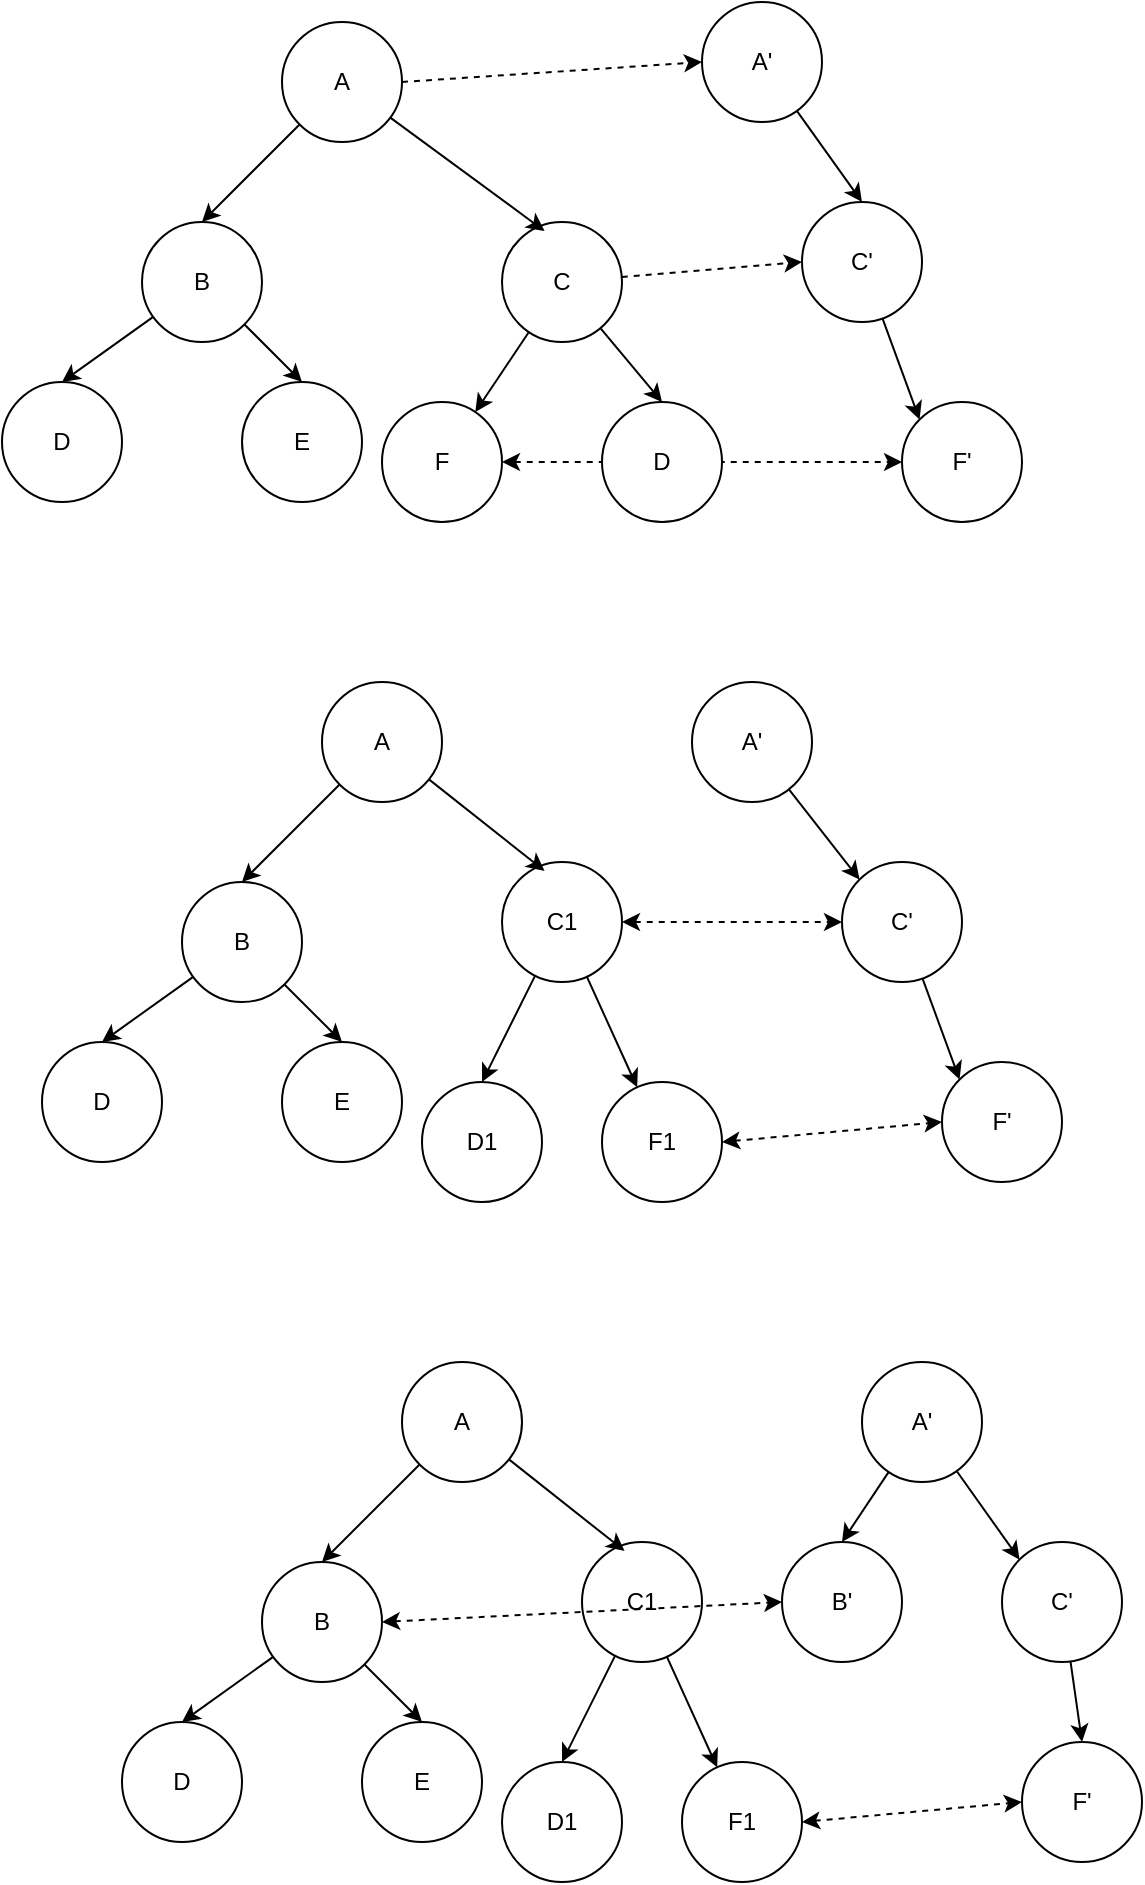 <mxfile>
    <diagram id="xcInql9LYhPSb-P1oFkS" name="Page-1">
        <mxGraphModel dx="887" dy="698" grid="1" gridSize="10" guides="1" tooltips="1" connect="1" arrows="1" fold="1" page="1" pageScale="1" pageWidth="850" pageHeight="1100" math="0" shadow="0">
            <root>
                <mxCell id="0"/>
                <mxCell id="1" parent="0"/>
                <mxCell id="2" value="A" style="ellipse;whiteSpace=wrap;html=1;aspect=fixed;" vertex="1" parent="1">
                    <mxGeometry x="240" y="30" width="60" height="60" as="geometry"/>
                </mxCell>
                <mxCell id="9" style="edgeStyle=none;html=1;entryX=0.5;entryY=0;entryDx=0;entryDy=0;" edge="1" parent="1" source="3" target="5">
                    <mxGeometry relative="1" as="geometry"/>
                </mxCell>
                <mxCell id="10" style="edgeStyle=none;html=1;entryX=0.5;entryY=0;entryDx=0;entryDy=0;" edge="1" parent="1" source="3" target="6">
                    <mxGeometry relative="1" as="geometry"/>
                </mxCell>
                <mxCell id="3" value="B" style="ellipse;whiteSpace=wrap;html=1;aspect=fixed;" vertex="1" parent="1">
                    <mxGeometry x="170" y="130" width="60" height="60" as="geometry"/>
                </mxCell>
                <mxCell id="12" style="edgeStyle=none;html=1;" edge="1" parent="1" source="4" target="7">
                    <mxGeometry relative="1" as="geometry"/>
                </mxCell>
                <mxCell id="72" style="edgeStyle=none;html=1;entryX=0.5;entryY=0;entryDx=0;entryDy=0;" edge="1" parent="1" source="4" target="71">
                    <mxGeometry relative="1" as="geometry"/>
                </mxCell>
                <mxCell id="107" style="edgeStyle=none;html=1;entryX=0;entryY=0.5;entryDx=0;entryDy=0;dashed=1;" edge="1" parent="1" source="4" target="14">
                    <mxGeometry relative="1" as="geometry"/>
                </mxCell>
                <mxCell id="4" value="C" style="ellipse;whiteSpace=wrap;html=1;aspect=fixed;" vertex="1" parent="1">
                    <mxGeometry x="350" y="130" width="60" height="60" as="geometry"/>
                </mxCell>
                <mxCell id="5" value="D" style="ellipse;whiteSpace=wrap;html=1;aspect=fixed;" vertex="1" parent="1">
                    <mxGeometry x="100" y="210" width="60" height="60" as="geometry"/>
                </mxCell>
                <mxCell id="6" value="E" style="ellipse;whiteSpace=wrap;html=1;aspect=fixed;" vertex="1" parent="1">
                    <mxGeometry x="220" y="210" width="60" height="60" as="geometry"/>
                </mxCell>
                <mxCell id="7" value="F" style="ellipse;whiteSpace=wrap;html=1;aspect=fixed;" vertex="1" parent="1">
                    <mxGeometry x="290" y="220" width="60" height="60" as="geometry"/>
                </mxCell>
                <mxCell id="8" value="" style="endArrow=classic;html=1;exitX=0;exitY=1;exitDx=0;exitDy=0;entryX=0.5;entryY=0;entryDx=0;entryDy=0;" edge="1" parent="1" source="2" target="3">
                    <mxGeometry width="50" height="50" relative="1" as="geometry">
                        <mxPoint x="270" y="150" as="sourcePoint"/>
                        <mxPoint x="320" y="100" as="targetPoint"/>
                    </mxGeometry>
                </mxCell>
                <mxCell id="11" style="edgeStyle=none;html=1;entryX=0.355;entryY=0.075;entryDx=0;entryDy=0;entryPerimeter=0;" edge="1" parent="1" source="2" target="4">
                    <mxGeometry relative="1" as="geometry"/>
                </mxCell>
                <mxCell id="13" value="F&#39;" style="ellipse;whiteSpace=wrap;html=1;aspect=fixed;" vertex="1" parent="1">
                    <mxGeometry x="550" y="220" width="60" height="60" as="geometry"/>
                </mxCell>
                <mxCell id="17" style="edgeStyle=none;html=1;entryX=0;entryY=0;entryDx=0;entryDy=0;" edge="1" parent="1" source="14" target="13">
                    <mxGeometry relative="1" as="geometry"/>
                </mxCell>
                <mxCell id="14" value="C&#39;" style="ellipse;whiteSpace=wrap;html=1;aspect=fixed;" vertex="1" parent="1">
                    <mxGeometry x="500" y="120" width="60" height="60" as="geometry"/>
                </mxCell>
                <mxCell id="19" value="" style="endArrow=classic;startArrow=classic;html=1;dashed=1;entryX=0;entryY=0.5;entryDx=0;entryDy=0;exitX=1;exitY=0.5;exitDx=0;exitDy=0;" edge="1" parent="1" source="7" target="13">
                    <mxGeometry width="50" height="50" relative="1" as="geometry">
                        <mxPoint x="480" y="270" as="sourcePoint"/>
                        <mxPoint x="530" y="220" as="targetPoint"/>
                    </mxGeometry>
                </mxCell>
                <mxCell id="54" value="A" style="ellipse;whiteSpace=wrap;html=1;aspect=fixed;" vertex="1" parent="1">
                    <mxGeometry x="260" y="360" width="60" height="60" as="geometry"/>
                </mxCell>
                <mxCell id="55" style="edgeStyle=none;html=1;entryX=0.5;entryY=0;entryDx=0;entryDy=0;" edge="1" parent="1" source="57" target="60">
                    <mxGeometry relative="1" as="geometry"/>
                </mxCell>
                <mxCell id="56" style="edgeStyle=none;html=1;entryX=0.5;entryY=0;entryDx=0;entryDy=0;" edge="1" parent="1" source="57" target="61">
                    <mxGeometry relative="1" as="geometry"/>
                </mxCell>
                <mxCell id="57" value="B" style="ellipse;whiteSpace=wrap;html=1;aspect=fixed;" vertex="1" parent="1">
                    <mxGeometry x="190" y="460" width="60" height="60" as="geometry"/>
                </mxCell>
                <mxCell id="58" style="edgeStyle=none;html=1;" edge="1" parent="1" source="59" target="62">
                    <mxGeometry relative="1" as="geometry"/>
                </mxCell>
                <mxCell id="77" style="edgeStyle=none;html=1;entryX=0.5;entryY=0;entryDx=0;entryDy=0;" edge="1" parent="1" source="59" target="75">
                    <mxGeometry relative="1" as="geometry"/>
                </mxCell>
                <mxCell id="59" value="C1" style="ellipse;whiteSpace=wrap;html=1;aspect=fixed;" vertex="1" parent="1">
                    <mxGeometry x="350" y="450" width="60" height="60" as="geometry"/>
                </mxCell>
                <mxCell id="60" value="D" style="ellipse;whiteSpace=wrap;html=1;aspect=fixed;" vertex="1" parent="1">
                    <mxGeometry x="120" y="540" width="60" height="60" as="geometry"/>
                </mxCell>
                <mxCell id="61" value="E" style="ellipse;whiteSpace=wrap;html=1;aspect=fixed;" vertex="1" parent="1">
                    <mxGeometry x="240" y="540" width="60" height="60" as="geometry"/>
                </mxCell>
                <mxCell id="62" value="F1" style="ellipse;whiteSpace=wrap;html=1;aspect=fixed;" vertex="1" parent="1">
                    <mxGeometry x="400" y="560" width="60" height="60" as="geometry"/>
                </mxCell>
                <mxCell id="63" value="" style="endArrow=classic;html=1;exitX=0;exitY=1;exitDx=0;exitDy=0;entryX=0.5;entryY=0;entryDx=0;entryDy=0;" edge="1" parent="1" source="54" target="57">
                    <mxGeometry width="50" height="50" relative="1" as="geometry">
                        <mxPoint x="290" y="480" as="sourcePoint"/>
                        <mxPoint x="340" y="430" as="targetPoint"/>
                    </mxGeometry>
                </mxCell>
                <mxCell id="64" style="edgeStyle=none;html=1;entryX=0.355;entryY=0.075;entryDx=0;entryDy=0;entryPerimeter=0;" edge="1" parent="1" source="54" target="59">
                    <mxGeometry relative="1" as="geometry"/>
                </mxCell>
                <mxCell id="65" value="F&#39;" style="ellipse;whiteSpace=wrap;html=1;aspect=fixed;" vertex="1" parent="1">
                    <mxGeometry x="570" y="550" width="60" height="60" as="geometry"/>
                </mxCell>
                <mxCell id="66" style="edgeStyle=none;html=1;entryX=0;entryY=0;entryDx=0;entryDy=0;" edge="1" parent="1" source="67" target="65">
                    <mxGeometry relative="1" as="geometry"/>
                </mxCell>
                <mxCell id="67" value="C&#39;" style="ellipse;whiteSpace=wrap;html=1;aspect=fixed;" vertex="1" parent="1">
                    <mxGeometry x="520" y="450" width="60" height="60" as="geometry"/>
                </mxCell>
                <mxCell id="68" style="edgeStyle=none;html=1;entryX=0;entryY=0;entryDx=0;entryDy=0;" edge="1" parent="1" source="69" target="67">
                    <mxGeometry relative="1" as="geometry"/>
                </mxCell>
                <mxCell id="69" value="A&#39;" style="ellipse;whiteSpace=wrap;html=1;aspect=fixed;" vertex="1" parent="1">
                    <mxGeometry x="445" y="360" width="60" height="60" as="geometry"/>
                </mxCell>
                <mxCell id="70" value="" style="endArrow=classic;startArrow=classic;html=1;dashed=1;entryX=0;entryY=0.5;entryDx=0;entryDy=0;exitX=1;exitY=0.5;exitDx=0;exitDy=0;" edge="1" parent="1" source="62" target="65">
                    <mxGeometry width="50" height="50" relative="1" as="geometry">
                        <mxPoint x="500" y="600" as="sourcePoint"/>
                        <mxPoint x="550" y="550" as="targetPoint"/>
                    </mxGeometry>
                </mxCell>
                <mxCell id="71" value="D" style="ellipse;whiteSpace=wrap;html=1;aspect=fixed;" vertex="1" parent="1">
                    <mxGeometry x="400" y="220" width="60" height="60" as="geometry"/>
                </mxCell>
                <mxCell id="75" value="D1" style="ellipse;whiteSpace=wrap;html=1;aspect=fixed;" vertex="1" parent="1">
                    <mxGeometry x="310" y="560" width="60" height="60" as="geometry"/>
                </mxCell>
                <mxCell id="79" value="A" style="ellipse;whiteSpace=wrap;html=1;aspect=fixed;" vertex="1" parent="1">
                    <mxGeometry x="300" y="700" width="60" height="60" as="geometry"/>
                </mxCell>
                <mxCell id="80" style="edgeStyle=none;html=1;entryX=0.5;entryY=0;entryDx=0;entryDy=0;" edge="1" parent="1" source="82" target="86">
                    <mxGeometry relative="1" as="geometry"/>
                </mxCell>
                <mxCell id="81" style="edgeStyle=none;html=1;entryX=0.5;entryY=0;entryDx=0;entryDy=0;" edge="1" parent="1" source="82" target="87">
                    <mxGeometry relative="1" as="geometry"/>
                </mxCell>
                <mxCell id="82" value="B" style="ellipse;whiteSpace=wrap;html=1;aspect=fixed;" vertex="1" parent="1">
                    <mxGeometry x="230" y="800" width="60" height="60" as="geometry"/>
                </mxCell>
                <mxCell id="83" style="edgeStyle=none;html=1;" edge="1" parent="1" source="85" target="88">
                    <mxGeometry relative="1" as="geometry"/>
                </mxCell>
                <mxCell id="84" style="edgeStyle=none;html=1;entryX=0.5;entryY=0;entryDx=0;entryDy=0;" edge="1" parent="1" source="85" target="97">
                    <mxGeometry relative="1" as="geometry"/>
                </mxCell>
                <mxCell id="85" value="C1" style="ellipse;whiteSpace=wrap;html=1;aspect=fixed;" vertex="1" parent="1">
                    <mxGeometry x="390" y="790" width="60" height="60" as="geometry"/>
                </mxCell>
                <mxCell id="86" value="D" style="ellipse;whiteSpace=wrap;html=1;aspect=fixed;" vertex="1" parent="1">
                    <mxGeometry x="160" y="880" width="60" height="60" as="geometry"/>
                </mxCell>
                <mxCell id="87" value="E" style="ellipse;whiteSpace=wrap;html=1;aspect=fixed;" vertex="1" parent="1">
                    <mxGeometry x="280" y="880" width="60" height="60" as="geometry"/>
                </mxCell>
                <mxCell id="88" value="F1" style="ellipse;whiteSpace=wrap;html=1;aspect=fixed;" vertex="1" parent="1">
                    <mxGeometry x="440" y="900" width="60" height="60" as="geometry"/>
                </mxCell>
                <mxCell id="89" value="" style="endArrow=classic;html=1;exitX=0;exitY=1;exitDx=0;exitDy=0;entryX=0.5;entryY=0;entryDx=0;entryDy=0;" edge="1" parent="1" source="79" target="82">
                    <mxGeometry width="50" height="50" relative="1" as="geometry">
                        <mxPoint x="330" y="820" as="sourcePoint"/>
                        <mxPoint x="380" y="770" as="targetPoint"/>
                    </mxGeometry>
                </mxCell>
                <mxCell id="90" style="edgeStyle=none;html=1;entryX=0.355;entryY=0.075;entryDx=0;entryDy=0;entryPerimeter=0;" edge="1" parent="1" source="79" target="85">
                    <mxGeometry relative="1" as="geometry"/>
                </mxCell>
                <mxCell id="91" value="F&#39;" style="ellipse;whiteSpace=wrap;html=1;aspect=fixed;" vertex="1" parent="1">
                    <mxGeometry x="610" y="890" width="60" height="60" as="geometry"/>
                </mxCell>
                <mxCell id="92" style="edgeStyle=none;html=1;entryX=0.5;entryY=0;entryDx=0;entryDy=0;" edge="1" parent="1" source="93" target="91">
                    <mxGeometry relative="1" as="geometry"/>
                </mxCell>
                <mxCell id="93" value="C&#39;" style="ellipse;whiteSpace=wrap;html=1;aspect=fixed;" vertex="1" parent="1">
                    <mxGeometry x="600" y="790" width="60" height="60" as="geometry"/>
                </mxCell>
                <mxCell id="94" style="edgeStyle=none;html=1;entryX=0;entryY=0;entryDx=0;entryDy=0;" edge="1" parent="1" source="95" target="93">
                    <mxGeometry relative="1" as="geometry"/>
                </mxCell>
                <mxCell id="99" style="edgeStyle=none;html=1;entryX=0.5;entryY=0;entryDx=0;entryDy=0;" edge="1" parent="1" source="95" target="98">
                    <mxGeometry relative="1" as="geometry"/>
                </mxCell>
                <mxCell id="95" value="A&#39;" style="ellipse;whiteSpace=wrap;html=1;aspect=fixed;" vertex="1" parent="1">
                    <mxGeometry x="530" y="700" width="60" height="60" as="geometry"/>
                </mxCell>
                <mxCell id="96" value="" style="endArrow=classic;startArrow=classic;html=1;dashed=1;entryX=0;entryY=0.5;entryDx=0;entryDy=0;exitX=1;exitY=0.5;exitDx=0;exitDy=0;" edge="1" parent="1" source="88" target="91">
                    <mxGeometry width="50" height="50" relative="1" as="geometry">
                        <mxPoint x="540" y="940" as="sourcePoint"/>
                        <mxPoint x="590" y="890" as="targetPoint"/>
                    </mxGeometry>
                </mxCell>
                <mxCell id="97" value="D1" style="ellipse;whiteSpace=wrap;html=1;aspect=fixed;" vertex="1" parent="1">
                    <mxGeometry x="350" y="900" width="60" height="60" as="geometry"/>
                </mxCell>
                <mxCell id="98" value="B&#39;" style="ellipse;whiteSpace=wrap;html=1;aspect=fixed;" vertex="1" parent="1">
                    <mxGeometry x="490" y="790" width="60" height="60" as="geometry"/>
                </mxCell>
                <mxCell id="101" value="" style="endArrow=classic;startArrow=classic;html=1;dashed=1;entryX=0;entryY=0.5;entryDx=0;entryDy=0;exitX=1;exitY=0.5;exitDx=0;exitDy=0;" edge="1" parent="1" source="82" target="98">
                    <mxGeometry width="50" height="50" relative="1" as="geometry">
                        <mxPoint x="510" y="940" as="sourcePoint"/>
                        <mxPoint x="620" y="930" as="targetPoint"/>
                    </mxGeometry>
                </mxCell>
                <mxCell id="103" value="" style="endArrow=classic;startArrow=classic;html=1;dashed=1;entryX=0;entryY=0.5;entryDx=0;entryDy=0;exitX=1;exitY=0.5;exitDx=0;exitDy=0;" edge="1" parent="1" source="59" target="67">
                    <mxGeometry width="50" height="50" relative="1" as="geometry">
                        <mxPoint x="500" y="600" as="sourcePoint"/>
                        <mxPoint x="550" y="550" as="targetPoint"/>
                    </mxGeometry>
                </mxCell>
                <mxCell id="105" style="edgeStyle=none;html=1;entryX=0.5;entryY=0;entryDx=0;entryDy=0;" edge="1" parent="1" source="104" target="14">
                    <mxGeometry relative="1" as="geometry"/>
                </mxCell>
                <mxCell id="104" value="A&#39;" style="ellipse;whiteSpace=wrap;html=1;aspect=fixed;" vertex="1" parent="1">
                    <mxGeometry x="450" y="20" width="60" height="60" as="geometry"/>
                </mxCell>
                <mxCell id="108" style="edgeStyle=none;html=1;entryX=0;entryY=0.5;entryDx=0;entryDy=0;dashed=1;exitX=1;exitY=0.5;exitDx=0;exitDy=0;" edge="1" parent="1" source="2" target="104">
                    <mxGeometry relative="1" as="geometry">
                        <mxPoint x="420" y="168" as="sourcePoint"/>
                        <mxPoint x="510" y="160" as="targetPoint"/>
                    </mxGeometry>
                </mxCell>
            </root>
        </mxGraphModel>
    </diagram>
</mxfile>